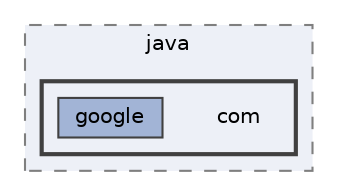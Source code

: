 digraph "flatbuffers/java/src/main/java/com"
{
 // LATEX_PDF_SIZE
  bgcolor="transparent";
  edge [fontname=Helvetica,fontsize=10,labelfontname=Helvetica,labelfontsize=10];
  node [fontname=Helvetica,fontsize=10,shape=box,height=0.2,width=0.4];
  compound=true
  subgraph clusterdir_0fcd3b84a7682d05484b444fcc026b06 {
    graph [ bgcolor="#edf0f7", pencolor="grey50", label="java", fontname=Helvetica,fontsize=10 style="filled,dashed", URL="dir_0fcd3b84a7682d05484b444fcc026b06.html",tooltip=""]
  subgraph clusterdir_11a6da463296c016577a3828a2c6fd5f {
    graph [ bgcolor="#edf0f7", pencolor="grey25", label="", fontname=Helvetica,fontsize=10 style="filled,bold", URL="dir_11a6da463296c016577a3828a2c6fd5f.html",tooltip=""]
    dir_11a6da463296c016577a3828a2c6fd5f [shape=plaintext, label="com"];
  dir_cb907b017f8d36b1e879ce64f2e95be4 [label="google", fillcolor="#a2b4d6", color="grey25", style="filled", URL="dir_cb907b017f8d36b1e879ce64f2e95be4.html",tooltip=""];
  }
  }
}
